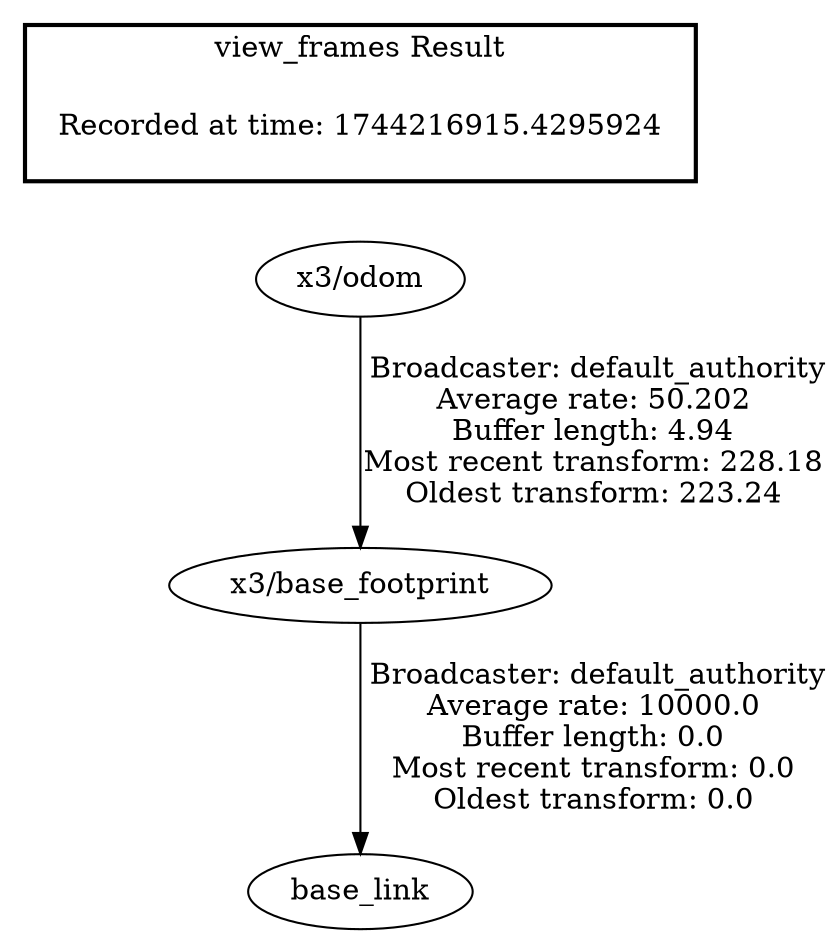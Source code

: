 digraph G {
"x3/odom" -> "x3/base_footprint"[label=" Broadcaster: default_authority\nAverage rate: 50.202\nBuffer length: 4.94\nMost recent transform: 228.18\nOldest transform: 223.24\n"];
"x3/base_footprint" -> "base_link"[label=" Broadcaster: default_authority\nAverage rate: 10000.0\nBuffer length: 0.0\nMost recent transform: 0.0\nOldest transform: 0.0\n"];
edge [style=invis];
 subgraph cluster_legend { style=bold; color=black; label ="view_frames Result";
"Recorded at time: 1744216915.4295924"[ shape=plaintext ] ;
}->"x3/odom";
}